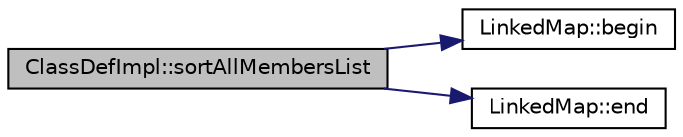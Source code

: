 digraph "ClassDefImpl::sortAllMembersList"
{
 // LATEX_PDF_SIZE
  edge [fontname="Helvetica",fontsize="10",labelfontname="Helvetica",labelfontsize="10"];
  node [fontname="Helvetica",fontsize="10",shape=record];
  rankdir="LR";
  Node1 [label="ClassDefImpl::sortAllMembersList",height=0.2,width=0.4,color="black", fillcolor="grey75", style="filled", fontcolor="black",tooltip=" "];
  Node1 -> Node2 [color="midnightblue",fontsize="10",style="solid",fontname="Helvetica"];
  Node2 [label="LinkedMap::begin",height=0.2,width=0.4,color="black", fillcolor="white", style="filled",URL="$classLinkedMap.html#a4f9f85656f6481dc10277057d168d74e",tooltip=" "];
  Node1 -> Node3 [color="midnightblue",fontsize="10",style="solid",fontname="Helvetica"];
  Node3 [label="LinkedMap::end",height=0.2,width=0.4,color="black", fillcolor="white", style="filled",URL="$classLinkedMap.html#aa5583f9f11e470f5810a431a795f64d2",tooltip=" "];
}
